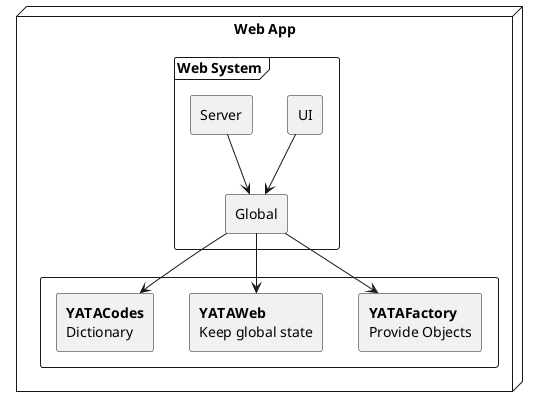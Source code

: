 @startuml
node "Web App" {
  rectangle {
  rectangle fact[
     <b>YATAFactory</b>
     Provide Objects
  ]

  rectangle env [
     <b>YATAWeb</b>
     Keep global state
  ]

  rectangle dict [
     <b>YATACodes</b>
     Dictionary
  ]

  }


  frame "Web System" {
     rectangle "Global"  as gbl
     rectangle "UI"  as ui
     rectangle "Server"  as srv
  }
}
ui -down-> gbl
srv -down-> gbl
gbl -down-> fact
gbl -down-> env
gbl -down-> dict
@enduml